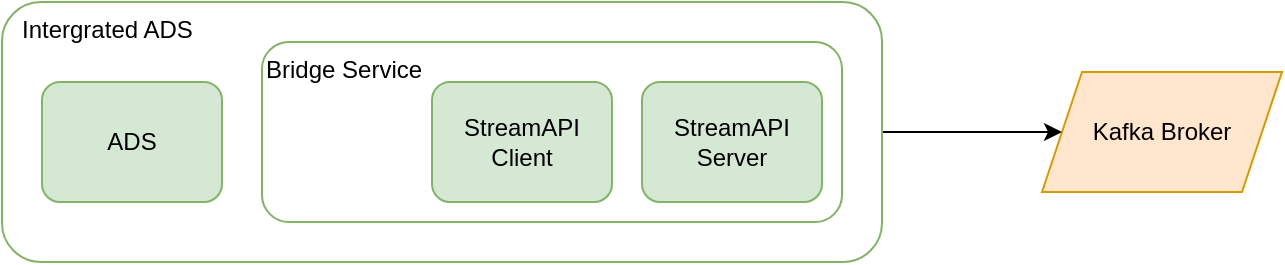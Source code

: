 <mxfile version="23.1.5" type="device">
  <diagram id="On8ayFyFd468146MbjWC" name="Page-1">
    <mxGraphModel dx="1185" dy="683" grid="1" gridSize="10" guides="1" tooltips="1" connect="1" arrows="1" fold="1" page="1" pageScale="1" pageWidth="850" pageHeight="1100" math="0" shadow="0">
      <root>
        <mxCell id="0" />
        <mxCell id="1" parent="0" />
        <mxCell id="MuzQpw8NMpw8KzPdXfo7-5" value="Kafka Broker" style="shape=parallelogram;perimeter=parallelogramPerimeter;whiteSpace=wrap;html=1;fixedSize=1;fillColor=#ffe6cc;strokeColor=#d79b00;" parent="1" vertex="1">
          <mxGeometry x="640" y="275" width="120" height="60" as="geometry" />
        </mxCell>
        <mxCell id="MuzQpw8NMpw8KzPdXfo7-7" style="edgeStyle=orthogonalEdgeStyle;rounded=0;orthogonalLoop=1;jettySize=auto;html=1;exitX=1;exitY=0.5;exitDx=0;exitDy=0;entryX=0;entryY=0.5;entryDx=0;entryDy=0;" parent="1" source="q1xVCknqz3PkAjE2f227-1" target="MuzQpw8NMpw8KzPdXfo7-5" edge="1">
          <mxGeometry relative="1" as="geometry" />
        </mxCell>
        <mxCell id="q1xVCknqz3PkAjE2f227-1" value="Intergrated ADS" style="rounded=1;whiteSpace=wrap;html=1;fillColor=none;strokeColor=#82b366;verticalAlign=top;labelPosition=center;verticalLabelPosition=middle;align=left;spacingLeft=8;" parent="1" vertex="1">
          <mxGeometry x="120" y="240" width="440" height="130" as="geometry" />
        </mxCell>
        <mxCell id="MuzQpw8NMpw8KzPdXfo7-1" value="ADS" style="rounded=1;whiteSpace=wrap;html=1;fillColor=#d5e8d4;strokeColor=#82b366;" parent="1" vertex="1">
          <mxGeometry x="140" y="280" width="90" height="60" as="geometry" />
        </mxCell>
        <mxCell id="MuzQpw8NMpw8KzPdXfo7-2" value="Bridge Service" style="rounded=1;whiteSpace=wrap;html=1;fillColor=none;strokeColor=#82b366;verticalAlign=top;align=left;" parent="1" vertex="1">
          <mxGeometry x="250" y="260" width="290" height="90" as="geometry" />
        </mxCell>
        <mxCell id="MuzQpw8NMpw8KzPdXfo7-3" value="StreamAPI Client" style="rounded=1;whiteSpace=wrap;html=1;fillColor=#d5e8d4;strokeColor=#82b366;" parent="1" vertex="1">
          <mxGeometry x="335" y="280" width="90" height="60" as="geometry" />
        </mxCell>
        <mxCell id="MuzQpw8NMpw8KzPdXfo7-4" value="StreamAPI Server" style="rounded=1;whiteSpace=wrap;html=1;fillColor=#d5e8d4;strokeColor=#82b366;" parent="1" vertex="1">
          <mxGeometry x="440" y="280" width="90" height="60" as="geometry" />
        </mxCell>
      </root>
    </mxGraphModel>
  </diagram>
</mxfile>
